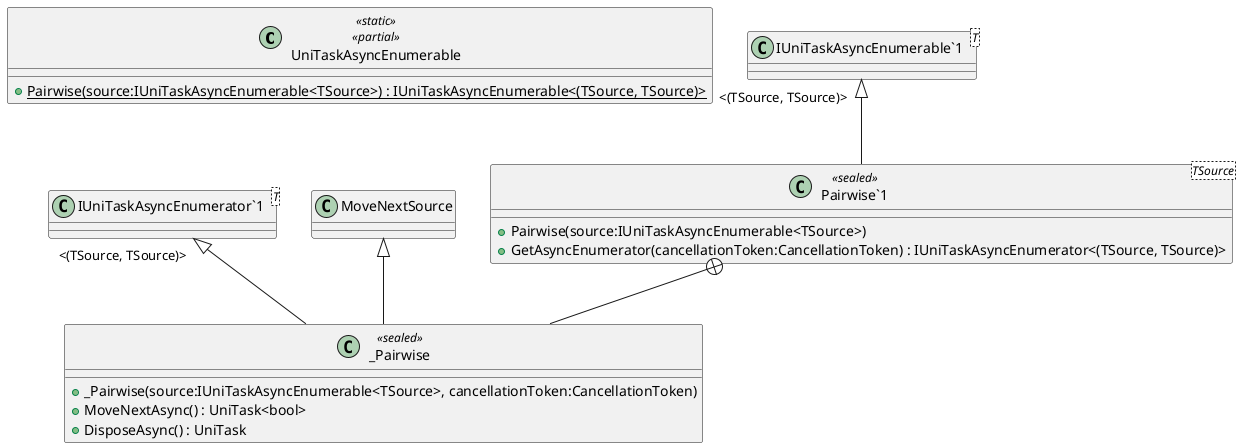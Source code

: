 @startuml
class UniTaskAsyncEnumerable <<static>> <<partial>> {
    + {static} Pairwise(source:IUniTaskAsyncEnumerable<TSource>) : IUniTaskAsyncEnumerable<(TSource, TSource)>
}
class "Pairwise`1"<TSource> <<sealed>> {
    + Pairwise(source:IUniTaskAsyncEnumerable<TSource>)
    + GetAsyncEnumerator(cancellationToken:CancellationToken) : IUniTaskAsyncEnumerator<(TSource, TSource)>
}
class "IUniTaskAsyncEnumerable`1"<T> {
}
class _Pairwise <<sealed>> {
    + _Pairwise(source:IUniTaskAsyncEnumerable<TSource>, cancellationToken:CancellationToken)
    + MoveNextAsync() : UniTask<bool>
    + DisposeAsync() : UniTask
}
class "IUniTaskAsyncEnumerator`1"<T> {
}
"IUniTaskAsyncEnumerable`1" "<(TSource, TSource)>" <|-- "Pairwise`1"
"Pairwise`1" +-- _Pairwise
MoveNextSource <|-- _Pairwise
"IUniTaskAsyncEnumerator`1" "<(TSource, TSource)>" <|-- _Pairwise
@enduml
